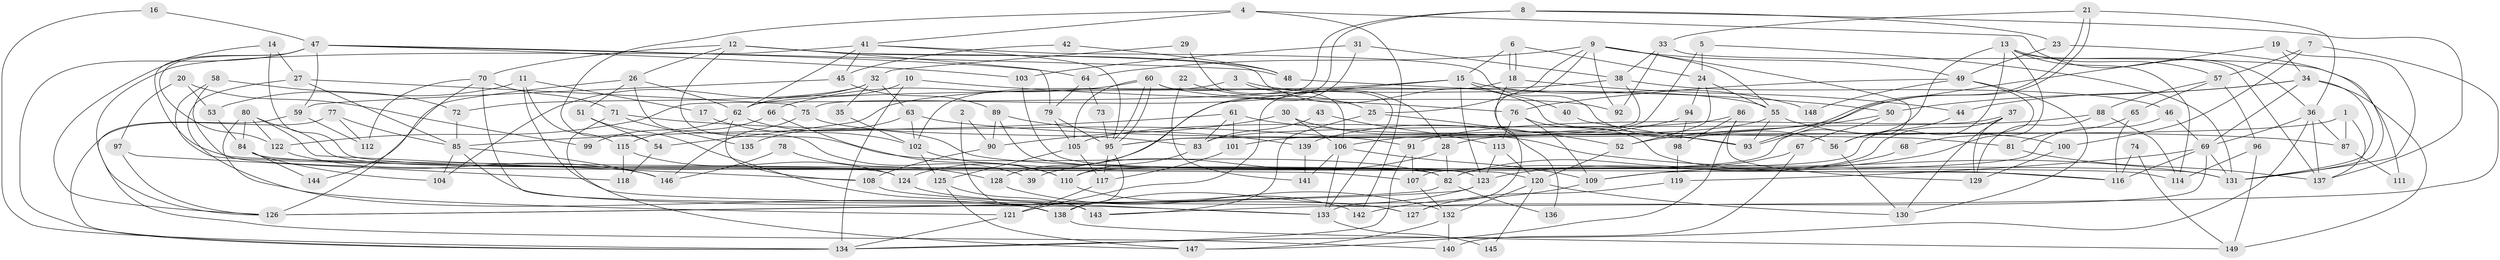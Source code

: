 // Generated by graph-tools (version 1.1) at 2025/26/03/09/25 03:26:18]
// undirected, 149 vertices, 298 edges
graph export_dot {
graph [start="1"]
  node [color=gray90,style=filled];
  1;
  2;
  3;
  4;
  5;
  6;
  7;
  8;
  9;
  10;
  11;
  12;
  13;
  14;
  15;
  16;
  17;
  18;
  19;
  20;
  21;
  22;
  23;
  24;
  25;
  26;
  27;
  28;
  29;
  30;
  31;
  32;
  33;
  34;
  35;
  36;
  37;
  38;
  39;
  40;
  41;
  42;
  43;
  44;
  45;
  46;
  47;
  48;
  49;
  50;
  51;
  52;
  53;
  54;
  55;
  56;
  57;
  58;
  59;
  60;
  61;
  62;
  63;
  64;
  65;
  66;
  67;
  68;
  69;
  70;
  71;
  72;
  73;
  74;
  75;
  76;
  77;
  78;
  79;
  80;
  81;
  82;
  83;
  84;
  85;
  86;
  87;
  88;
  89;
  90;
  91;
  92;
  93;
  94;
  95;
  96;
  97;
  98;
  99;
  100;
  101;
  102;
  103;
  104;
  105;
  106;
  107;
  108;
  109;
  110;
  111;
  112;
  113;
  114;
  115;
  116;
  117;
  118;
  119;
  120;
  121;
  122;
  123;
  124;
  125;
  126;
  127;
  128;
  129;
  130;
  131;
  132;
  133;
  134;
  135;
  136;
  137;
  138;
  139;
  140;
  141;
  142;
  143;
  144;
  145;
  146;
  147;
  148;
  149;
  1 -- 137;
  1 -- 28;
  1 -- 87;
  2 -- 90;
  2 -- 143;
  3 -- 55;
  3 -- 102;
  3 -- 28;
  4 -- 41;
  4 -- 54;
  4 -- 36;
  4 -- 142;
  5 -- 95;
  5 -- 131;
  5 -- 24;
  6 -- 18;
  6 -- 18;
  6 -- 24;
  6 -- 15;
  7 -- 57;
  7 -- 100;
  7 -- 143;
  8 -- 137;
  8 -- 122;
  8 -- 23;
  8 -- 75;
  9 -- 133;
  9 -- 25;
  9 -- 49;
  9 -- 55;
  9 -- 56;
  9 -- 64;
  9 -- 92;
  10 -- 62;
  10 -- 76;
  10 -- 134;
  11 -- 127;
  11 -- 115;
  11 -- 17;
  11 -- 53;
  12 -- 82;
  12 -- 79;
  12 -- 26;
  12 -- 48;
  12 -- 70;
  12 -- 81;
  13 -- 114;
  13 -- 137;
  13 -- 57;
  13 -- 107;
  13 -- 109;
  13 -- 110;
  14 -- 126;
  14 -- 120;
  14 -- 27;
  15 -- 123;
  15 -- 40;
  15 -- 54;
  15 -- 124;
  15 -- 148;
  16 -- 47;
  16 -- 134;
  17 -- 102;
  18 -- 121;
  18 -- 44;
  18 -- 136;
  19 -- 101;
  19 -- 131;
  19 -- 34;
  20 -- 53;
  20 -- 97;
  20 -- 99;
  21 -- 93;
  21 -- 93;
  21 -- 36;
  21 -- 33;
  22 -- 25;
  22 -- 141;
  23 -- 131;
  23 -- 49;
  24 -- 55;
  24 -- 52;
  24 -- 94;
  25 -- 143;
  25 -- 52;
  26 -- 62;
  26 -- 39;
  26 -- 51;
  26 -- 144;
  27 -- 75;
  27 -- 85;
  27 -- 138;
  28 -- 82;
  28 -- 39;
  29 -- 133;
  29 -- 32;
  30 -- 131;
  30 -- 106;
  30 -- 90;
  31 -- 38;
  31 -- 103;
  31 -- 128;
  32 -- 72;
  32 -- 104;
  32 -- 35;
  32 -- 63;
  33 -- 92;
  33 -- 38;
  33 -- 111;
  34 -- 69;
  34 -- 44;
  34 -- 50;
  34 -- 131;
  34 -- 149;
  35 -- 102;
  36 -- 134;
  36 -- 69;
  36 -- 87;
  36 -- 137;
  37 -- 83;
  37 -- 130;
  37 -- 82;
  37 -- 129;
  38 -- 95;
  38 -- 46;
  38 -- 62;
  40 -- 93;
  41 -- 62;
  41 -- 56;
  41 -- 45;
  41 -- 95;
  41 -- 126;
  42 -- 45;
  42 -- 48;
  43 -- 113;
  43 -- 83;
  44 -- 56;
  45 -- 59;
  45 -- 89;
  46 -- 69;
  46 -- 109;
  47 -- 59;
  47 -- 134;
  47 -- 48;
  47 -- 64;
  47 -- 103;
  47 -- 116;
  47 -- 122;
  48 -- 50;
  49 -- 68;
  49 -- 76;
  49 -- 130;
  49 -- 148;
  50 -- 52;
  50 -- 67;
  51 -- 138;
  51 -- 54;
  52 -- 120;
  53 -- 84;
  54 -- 118;
  55 -- 106;
  55 -- 93;
  55 -- 100;
  56 -- 130;
  57 -- 88;
  57 -- 65;
  57 -- 96;
  58 -- 107;
  58 -- 82;
  58 -- 72;
  59 -- 112;
  59 -- 140;
  60 -- 95;
  60 -- 95;
  60 -- 105;
  60 -- 66;
  60 -- 92;
  60 -- 106;
  61 -- 93;
  61 -- 85;
  61 -- 83;
  61 -- 101;
  62 -- 131;
  62 -- 99;
  62 -- 108;
  63 -- 87;
  63 -- 102;
  63 -- 135;
  64 -- 73;
  64 -- 79;
  65 -- 116;
  65 -- 81;
  66 -- 110;
  66 -- 115;
  67 -- 82;
  67 -- 140;
  68 -- 123;
  69 -- 116;
  69 -- 119;
  69 -- 127;
  69 -- 131;
  70 -- 126;
  70 -- 71;
  70 -- 112;
  70 -- 143;
  71 -- 147;
  71 -- 91;
  71 -- 135;
  72 -- 85;
  73 -- 95;
  74 -- 149;
  74 -- 116;
  75 -- 83;
  75 -- 146;
  76 -- 109;
  76 -- 113;
  76 -- 116;
  77 -- 134;
  77 -- 85;
  77 -- 112;
  78 -- 128;
  78 -- 146;
  79 -- 95;
  79 -- 105;
  80 -- 108;
  80 -- 122;
  80 -- 84;
  80 -- 121;
  80 -- 124;
  81 -- 137;
  82 -- 126;
  82 -- 136;
  83 -- 110;
  84 -- 114;
  84 -- 104;
  84 -- 144;
  85 -- 133;
  85 -- 104;
  85 -- 146;
  86 -- 147;
  86 -- 105;
  86 -- 98;
  86 -- 129;
  87 -- 111;
  88 -- 91;
  88 -- 129;
  88 -- 114;
  89 -- 123;
  89 -- 90;
  89 -- 139;
  90 -- 108;
  91 -- 134;
  91 -- 107;
  94 -- 98;
  94 -- 139;
  95 -- 117;
  95 -- 138;
  96 -- 149;
  96 -- 114;
  97 -- 126;
  97 -- 118;
  98 -- 119;
  100 -- 129;
  101 -- 117;
  102 -- 110;
  102 -- 125;
  103 -- 123;
  105 -- 125;
  105 -- 117;
  106 -- 109;
  106 -- 133;
  106 -- 141;
  107 -- 132;
  108 -- 133;
  109 -- 142;
  110 -- 142;
  113 -- 120;
  113 -- 123;
  115 -- 124;
  115 -- 118;
  117 -- 121;
  119 -- 127;
  120 -- 130;
  120 -- 132;
  120 -- 145;
  121 -- 134;
  122 -- 146;
  123 -- 138;
  123 -- 126;
  124 -- 127;
  125 -- 143;
  125 -- 147;
  128 -- 132;
  132 -- 140;
  132 -- 147;
  133 -- 145;
  138 -- 149;
  139 -- 141;
}
